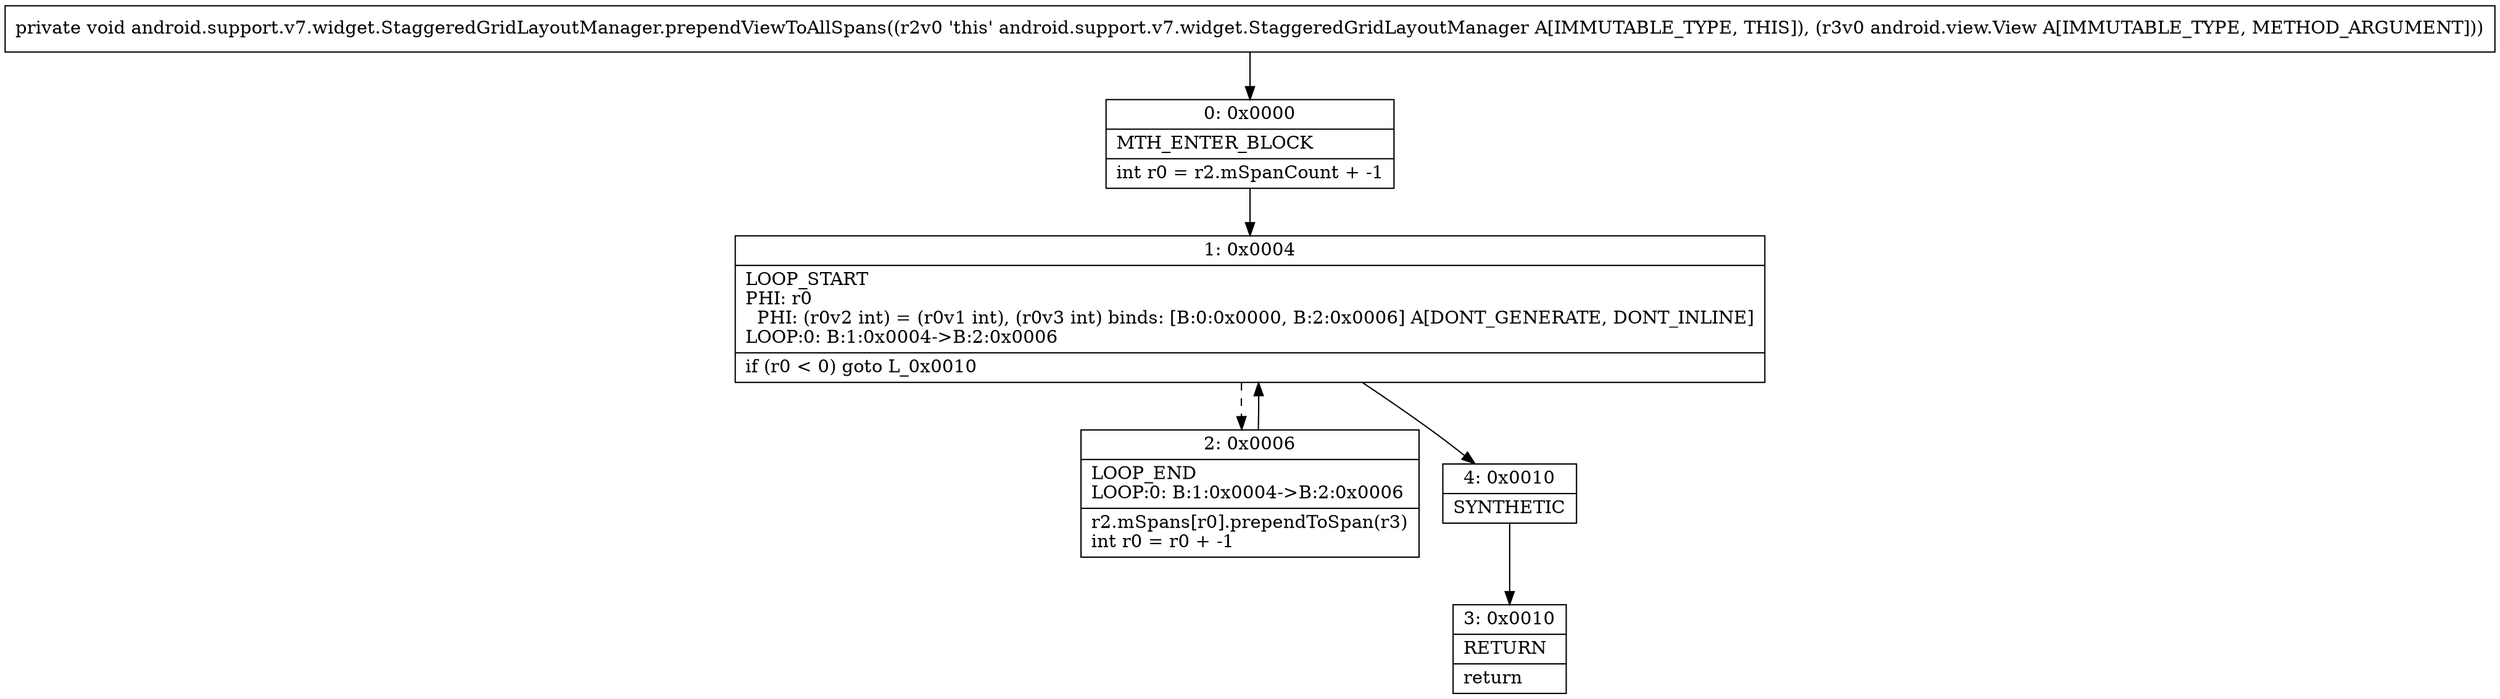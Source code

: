 digraph "CFG forandroid.support.v7.widget.StaggeredGridLayoutManager.prependViewToAllSpans(Landroid\/view\/View;)V" {
Node_0 [shape=record,label="{0\:\ 0x0000|MTH_ENTER_BLOCK\l|int r0 = r2.mSpanCount + \-1\l}"];
Node_1 [shape=record,label="{1\:\ 0x0004|LOOP_START\lPHI: r0 \l  PHI: (r0v2 int) = (r0v1 int), (r0v3 int) binds: [B:0:0x0000, B:2:0x0006] A[DONT_GENERATE, DONT_INLINE]\lLOOP:0: B:1:0x0004\-\>B:2:0x0006\l|if (r0 \< 0) goto L_0x0010\l}"];
Node_2 [shape=record,label="{2\:\ 0x0006|LOOP_END\lLOOP:0: B:1:0x0004\-\>B:2:0x0006\l|r2.mSpans[r0].prependToSpan(r3)\lint r0 = r0 + \-1\l}"];
Node_3 [shape=record,label="{3\:\ 0x0010|RETURN\l|return\l}"];
Node_4 [shape=record,label="{4\:\ 0x0010|SYNTHETIC\l}"];
MethodNode[shape=record,label="{private void android.support.v7.widget.StaggeredGridLayoutManager.prependViewToAllSpans((r2v0 'this' android.support.v7.widget.StaggeredGridLayoutManager A[IMMUTABLE_TYPE, THIS]), (r3v0 android.view.View A[IMMUTABLE_TYPE, METHOD_ARGUMENT])) }"];
MethodNode -> Node_0;
Node_0 -> Node_1;
Node_1 -> Node_2[style=dashed];
Node_1 -> Node_4;
Node_2 -> Node_1;
Node_4 -> Node_3;
}

